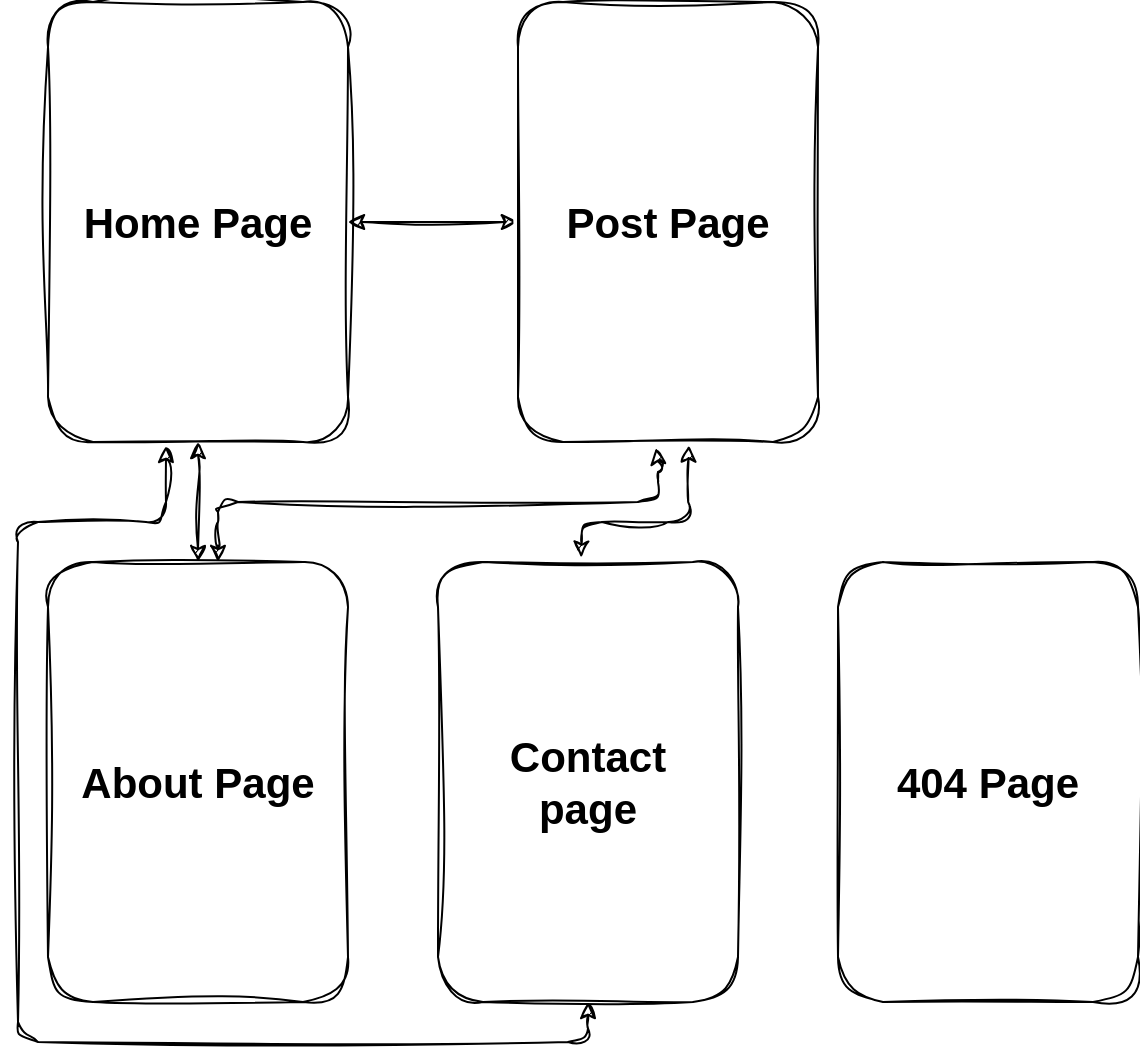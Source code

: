 <mxfile>
    <diagram id="zre_luqNfAEJBEauTFuf" name="Page-1">
        <mxGraphModel dx="1849" dy="1140" grid="1" gridSize="10" guides="1" tooltips="1" connect="1" arrows="1" fold="1" page="1" pageScale="1" pageWidth="1100" pageHeight="850" background="none" math="0" shadow="0">
            <root>
                <mxCell id="0"/>
                <mxCell id="1" parent="0"/>
                <mxCell id="2" value="" style="rounded=1;whiteSpace=wrap;html=1;sketch=1;curveFitting=1;jiggle=2;" vertex="1" parent="1">
                    <mxGeometry x="285" y="150" width="150" height="220" as="geometry"/>
                </mxCell>
                <mxCell id="3" value="Home P&lt;span style=&quot;color: rgba(0, 0, 0, 0); font-family: monospace; font-size: 0px; font-weight: 400; text-align: start;&quot;&gt;%3CmxGraphModel%3E%3Croot%3E%3CmxCell%20id%3D%220%22%2F%3E%3CmxCell%20id%3D%221%22%20parent%3D%220%22%2F%3E%3CmxCell%20id%3D%222%22%20value%3D%22%22%20style%3D%22rounded%3D1%3BwhiteSpace%3Dwrap%3Bhtml%3D1%3B%22%20vertex%3D%221%22%20parent%3D%221%22%3E%3CmxGeometry%20x%3D%2295%22%20y%3D%2280%22%20width%3D%22150%22%20height%3D%22220%22%20as%3D%22geometry%22%2F%3E%3C%2FmxCell%3E%3C%2Froot%3E%3C%2FmxGraphModel%3E&lt;/span&gt;age" style="text;html=1;strokeColor=none;fillColor=none;align=center;verticalAlign=middle;whiteSpace=wrap;rounded=0;fontStyle=1;fontSize=21;sketch=1;curveFitting=1;jiggle=2;" vertex="1" parent="1">
                    <mxGeometry x="300" y="245" width="120" height="30" as="geometry"/>
                </mxCell>
                <mxCell id="8" value="" style="endArrow=classic;startArrow=classic;html=1;fontSize=21;exitX=1;exitY=0.5;exitDx=0;exitDy=0;entryX=0;entryY=0.5;entryDx=0;entryDy=0;sketch=1;curveFitting=1;jiggle=2;" edge="1" parent="1" source="2" target="4">
                    <mxGeometry width="50" height="50" relative="1" as="geometry">
                        <mxPoint x="600" y="350" as="sourcePoint"/>
                        <mxPoint x="650" y="300" as="targetPoint"/>
                    </mxGeometry>
                </mxCell>
                <mxCell id="9" value="" style="group;sketch=1;curveFitting=1;jiggle=2;" vertex="1" connectable="0" parent="1">
                    <mxGeometry x="520" y="150" width="150" height="220" as="geometry"/>
                </mxCell>
                <mxCell id="4" value="" style="rounded=1;whiteSpace=wrap;html=1;sketch=1;curveFitting=1;jiggle=2;" vertex="1" parent="9">
                    <mxGeometry width="150" height="220" as="geometry"/>
                </mxCell>
                <mxCell id="5" value="Post Page" style="text;html=1;strokeColor=none;fillColor=none;align=center;verticalAlign=middle;whiteSpace=wrap;rounded=0;fontStyle=1;fontSize=21;sketch=1;curveFitting=1;jiggle=2;" vertex="1" parent="9">
                    <mxGeometry x="15" y="95" width="120" height="30" as="geometry"/>
                </mxCell>
                <mxCell id="10" value="" style="rounded=1;whiteSpace=wrap;html=1;sketch=1;curveFitting=1;jiggle=2;" vertex="1" parent="1">
                    <mxGeometry x="285" y="430" width="150" height="220" as="geometry"/>
                </mxCell>
                <mxCell id="12" value="About Page" style="text;html=1;strokeColor=none;fillColor=none;align=center;verticalAlign=middle;whiteSpace=wrap;rounded=0;fontStyle=1;fontSize=21;sketch=1;curveFitting=1;jiggle=2;" vertex="1" parent="1">
                    <mxGeometry x="300" y="525" width="120" height="30" as="geometry"/>
                </mxCell>
                <mxCell id="13" value="" style="endArrow=classic;startArrow=classic;html=1;fontSize=21;exitX=0.5;exitY=1;exitDx=0;exitDy=0;entryX=0.5;entryY=0;entryDx=0;entryDy=0;sketch=1;curveFitting=1;jiggle=2;" edge="1" parent="1" source="2" target="10">
                    <mxGeometry width="50" height="50" relative="1" as="geometry">
                        <mxPoint x="445" y="270" as="sourcePoint"/>
                        <mxPoint x="530" y="270" as="targetPoint"/>
                        <Array as="points"/>
                    </mxGeometry>
                </mxCell>
                <mxCell id="14" value="" style="endArrow=classic;startArrow=classic;html=1;fontSize=21;entryX=0.46;entryY=1.014;entryDx=0;entryDy=0;entryPerimeter=0;sketch=1;curveFitting=1;jiggle=2;" edge="1" parent="1" target="4">
                    <mxGeometry width="50" height="50" relative="1" as="geometry">
                        <mxPoint x="370" y="430" as="sourcePoint"/>
                        <mxPoint x="660" y="400" as="targetPoint"/>
                        <Array as="points">
                            <mxPoint x="370" y="420"/>
                            <mxPoint x="370" y="400"/>
                            <mxPoint x="590" y="400"/>
                            <mxPoint x="590" y="380"/>
                        </Array>
                    </mxGeometry>
                </mxCell>
                <mxCell id="16" value="" style="rounded=1;whiteSpace=wrap;html=1;sketch=1;curveFitting=1;jiggle=2;" vertex="1" parent="1">
                    <mxGeometry x="480" y="430" width="150" height="220" as="geometry"/>
                </mxCell>
                <mxCell id="17" value="Contact page" style="text;html=1;strokeColor=none;fillColor=none;align=center;verticalAlign=middle;whiteSpace=wrap;rounded=0;fontStyle=1;fontSize=21;sketch=1;curveFitting=1;jiggle=2;" vertex="1" parent="1">
                    <mxGeometry x="495" y="525" width="120" height="30" as="geometry"/>
                </mxCell>
                <mxCell id="18" value="" style="endArrow=classic;startArrow=classic;html=1;fontSize=21;entryX=0.569;entryY=1.008;entryDx=0;entryDy=0;entryPerimeter=0;exitX=0.477;exitY=-0.01;exitDx=0;exitDy=0;exitPerimeter=0;sketch=1;curveFitting=1;jiggle=2;" edge="1" parent="1" source="16" target="4">
                    <mxGeometry width="50" height="50" relative="1" as="geometry">
                        <mxPoint x="460" y="450" as="sourcePoint"/>
                        <mxPoint x="510" y="400" as="targetPoint"/>
                        <Array as="points">
                            <mxPoint x="552" y="410"/>
                            <mxPoint x="605" y="410"/>
                        </Array>
                    </mxGeometry>
                </mxCell>
                <mxCell id="20" value="" style="endArrow=classic;startArrow=classic;html=1;fontSize=21;entryX=0.5;entryY=1;entryDx=0;entryDy=0;exitX=0.393;exitY=1.009;exitDx=0;exitDy=0;exitPerimeter=0;sketch=1;curveFitting=1;jiggle=2;" edge="1" parent="1" source="2" target="16">
                    <mxGeometry width="50" height="50" relative="1" as="geometry">
                        <mxPoint x="550" y="630" as="sourcePoint"/>
                        <mxPoint x="600" y="580" as="targetPoint"/>
                        <Array as="points">
                            <mxPoint x="344" y="410"/>
                            <mxPoint x="270" y="410"/>
                            <mxPoint x="270" y="670"/>
                            <mxPoint x="555" y="670"/>
                        </Array>
                    </mxGeometry>
                </mxCell>
                <mxCell id="21" value="" style="rounded=1;whiteSpace=wrap;html=1;sketch=1;curveFitting=1;jiggle=2;" vertex="1" parent="1">
                    <mxGeometry x="680" y="430" width="150" height="220" as="geometry"/>
                </mxCell>
                <mxCell id="22" value="404 Page" style="text;html=1;strokeColor=none;fillColor=none;align=center;verticalAlign=middle;whiteSpace=wrap;rounded=0;fontStyle=1;fontSize=21;sketch=1;curveFitting=1;jiggle=2;" vertex="1" parent="1">
                    <mxGeometry x="695" y="525" width="120" height="30" as="geometry"/>
                </mxCell>
            </root>
        </mxGraphModel>
    </diagram>
</mxfile>
